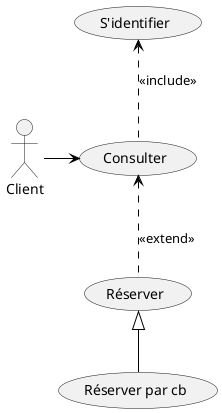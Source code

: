 @startuml test

hide circle
hide empty members
hide empty methods

skinparam classAttributeIconSize 0

skinparam roundcorner 5

skinparam class {
	BackgroundColor AliceBlue
	BorderColor DarkSlateGray
	ArrowColor Black
	FontColor Black
	FontSize 12
	FontName Helvetica
}

skinparam arrow {
    MessageAlign center
}

usecase 1 as "Réserver par cb"
usecase 2 as "Réserver"
usecase 3 as "S'identifier"
usecase 4 as "Consulter"

actor Client
(2) <|-- (1)
Client -> 4
4 <.. 2 : <<extend>>

3 <.. 4 : <<include>>

@enduml